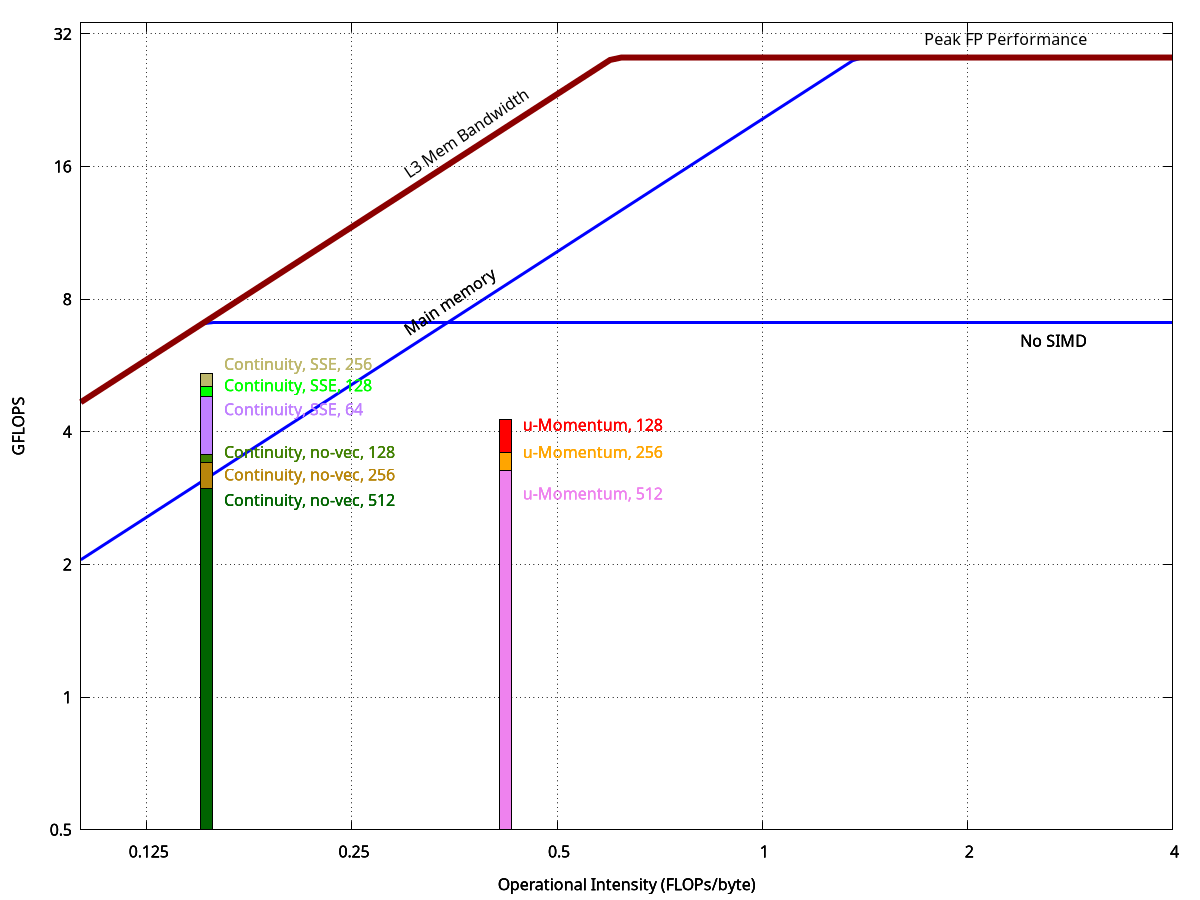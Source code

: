 # initial config
set term postscript eps enhanced color
set output 'roofline_haswell.eps'
#set term pngcairo
#set output 'roofline.png'

set nokey
set grid layerdefault   linetype 0 linewidth 1.000,  linetype 0 linewidth 1.000

set xlabel "Operational Intensity (FLOPs/byte)"
set ylabel "GFLOPS"

# sets log base 2 scale for both axes
set logscale x 2
set logscale y 2

# label offsets
L_MEM_X=0.3
L_MEM_ANG=34

# range of each axis
MAX_X=4
MIN_Y=0.5
MAX_Y=34
set xrange [0.1:MAX_X]
set yrange [MIN_Y:MAX_Y]

# Kernel constants
# First loop nest of shallow has AI = 0.3 FLOP/byte
# Counting bytes from cache lines (i.e. 64 bytes per reference instead
# of just 8 bytes for a d.p. word) it is:
SHALLOW_LOOP1_AI = 0.26
# u-momentum kernel of nemolite2d has AI = 0.42 FLOP/byte
NEMOLITE_MOM_AI = 0.42
# The continuity kernel of nemolite2d
NEMOLITE_CONT_AI = 0.153

# CPU CONSTANTS
# For single core of Xeon E5-1620 v2 (my desktop), as measured with 
# the Intel MKL version of linpack. This is therefore using
# 256-bit AVX instructions (SIMD)
PEAK_GFLOPS=28.32
NUM_CORES=1

#ceilings
C_ALL_CORES		= 1
C_MUL_ADD_BAL	= NUM_CORES
# For Ivy Bridge, AVX registers are 256-bit and therefore can
# hold 4*64-bit double-precision reals. We therefore assume
# that peak, non-SIMD performance is 1/4 that of the performance
# obtained by Linpack
C_SIMD			= 4.0
C_ILP_ONLY		= 2 * C_SIMD

# MEM CONSTANTS
# For single core of Xeon E5-1620 v2 (desktop) as measured with 
# the 'DAXPY' result of STREAM2. Units are GB/s.
PEAK_MEM_BW=20.5
PEAK_L3_BW=46.7
PEAK_L2_BW=65.8
PEAK_L1_BW=117.0


NUM_CHANNELS=2
# first ceiling, without multiple memory channels
C_NO_MULTI_CHANNEL	= NUM_CHANNELS

# FUNCTIONS
mem_roof(x,peak)= x * peak
cpu_roof	= PEAK_GFLOPS
min(x, y)	= (x < y) ? x : y
max(x, y)       = (x > y) ? x : y

PEAK_BW = max(PEAK_MEM_BW,PEAK_L3_BW)

cpu_ceiling(x, y)	= min(mem_roof(x,PEAK_BW), y)
mem_ceiling(x)		= min(x, PEAK_GFLOPS)
roofline(x, y)		= cpu_ceiling(x, y)


# LINE STYLES
LINE_ROOF=1
LINE_CEIL=2
LINE_LOOP1_512=3
LINE_LOOP1_1024=4
LINE_MOM_512=5
LINE_MOM_256=6
LINE_MOM_128=7
LINE_CONT_64=13
LINE_CONT_128=8
LINE_CONT_128_NO_VEC=9
LINE_CONT_256=10
LINE_CONT_256_NO_VEC=11
LINE_CONT_512_NO_VEC=12

# Width of the bars
BAR_WIDTH = 0.02

set style line LINE_ROOF	lt 1 lw 6 lc rgb "#8B0000"
set style line LINE_CEIL	lt 1 lw 3 lc rgb "blue"

MOM_512_COL         = "violet"
MOM_256_COL         = "orange"
MOM_128_COL         = "red"
CONT_64_COL         = "purple"
CONT_128_COL        = "green"
CONT_128_NO_VEC_COL = "dark-chartreuse"
CONT_256_COL        = "dark-khaki"
CONT_256_NO_VEC_COL = "dark-goldenrod"
CONT_512_NO_VEC_COL = "dark-green"

set style line LINE_MOM_512       lt 1 lc rgb MOM_512_COL
set style line LINE_MOM_256       lt 1 lc rgb MOM_256_COL
set style line LINE_MOM_128       lt 1 lc rgb MOM_128_COL
set style line LINE_CONT_64       lt 1 lc rgb CONT_64_COL
set style line LINE_CONT_128      lt 1 lc rgb CONT_128_COL
set style line LINE_CONT_128_NO_VEC lt 1 lc rgb CONT_128_NO_VEC_COL
set style line LINE_CONT_256      lt 1 lc rgb CONT_256_COL
set style line LINE_CONT_256_NO_VEC lt 1 lc rgb CONT_256_NO_VEC_COL
set style line LINE_CONT_512_NO_VEC lt 1 lc rgb CONT_512_NO_VEC_COL

# PLOTS
set multiplot

# Bars for measured individual kernel performance (GFLOPS)

# From Shallow - need to run these on desktop

# Loop1 of shallow with 512^2 achieves 7.0 GFLOPS
#set label 12 "shallow: loop 1, 512" at (SHALLOW_LOOP1_AI*0.6),8.0 front textcolor ls LINE_LOOP1_512
#set arrow from SHALLOW_LOOP1_AI,MIN_Y to SHALLOW_LOOP1_AI,7.0 nohead ls LINE_LOOP1_512 lw BAR_WIDTH*SHALLOW_LOOP1_AI

#set label 13 "shallow: loop 1, 1024" at (SHALLOW_LOOP1_AI*1.06), 4.3 front textcolor ls LINE_LOOP1_1024
# Loop1 of shallow with 1024^2 achieves 4.1 GFLOPS
#set arrow from SHALLOW_LOOP1_AI,MIN_Y to SHALLOW_LOOP1_AI,4.1 nohead ls LINE_LOOP1_1024 lw BAR_WIDTH*SHALLOW_LOOP1_AI

# u-Momentum kernel from Nemolite2D with Intel compiler (as that's the fastest)

# 128 domain - not as fast as you'd expect
set label 15 "u-Momentum, 128" at (NEMOLITE_MOM_AI*1.06),4.15 front textcolor ls LINE_MOM_128
# 4.27 is measured value (likwid) on Haswell desktop
set object 1 rect from (1.0-BAR_WIDTH)*NEMOLITE_MOM_AI,MIN_Y to (1.0+BAR_WIDTH)*NEMOLITE_MOM_AI,4.27 back fc rgb MOM_128_COL fs solid

# 256 domain should fit within L3 cache
set label 14 "u-Momentum, 256" at (NEMOLITE_MOM_AI*1.06),3.6 front textcolor ls LINE_MOM_256
#set arrow from NEMOLITE_MOM_AI,MIN_Y to NEMOLITE_MOM_AI,3.6 nohead ls LINE_MOM_256 lw BAR_WIDTH*NEMOLITE_MOM_AI
set object 2 rect from (1.0-BAR_WIDTH)*NEMOLITE_MOM_AI,MIN_Y to (1.0+BAR_WIDTH)*NEMOLITE_MOM_AI,3.6 back fc rgb MOM_256_COL fs solid

# 512 domain ~spills from L3 cache to main memory
set label 11 "u-Momentum, 512" at (NEMOLITE_MOM_AI*1.06),2.9 front textcolor ls LINE_MOM_512
set object 3 rect from (1.0-BAR_WIDTH)*NEMOLITE_MOM_AI,MIN_Y to (1.0+BAR_WIDTH)*NEMOLITE_MOM_AI,3.26 back fc rgb MOM_512_COL fs solid

# Nemolite2d, Continuity kernel

# 256 domain, SSE
set label 19 "Continuity, SSE, 256" at (NEMOLITE_CONT_AI*1.06),5.7 front textcolor ls LINE_CONT_256
set object 4 rect from (1.0-BAR_WIDTH)*NEMOLITE_CONT_AI,MIN_Y to (1.0+BAR_WIDTH)*NEMOLITE_CONT_AI,5.425 back fc rgb CONT_256_COL fs solid

# 128 domain, SSE
set label 17 "Continuity, SSE, 128" at (NEMOLITE_CONT_AI*1.06),5.1 front textcolor ls LINE_CONT_128
set object 5 rect from (1.0-BAR_WIDTH)*NEMOLITE_CONT_AI,MIN_Y to (1.0+BAR_WIDTH)*NEMOLITE_CONT_AI,5.082 back fc rgb CONT_128_COL fs solid

# 64 domain, SSE
set label 21 "Continuity, SSE, 64" at (NEMOLITE_CONT_AI*1.06),4.5 front textcolor ls LINE_CONT_64
set object 6 rect from (1.0-BAR_WIDTH)*NEMOLITE_CONT_AI,MIN_Y to (1.0+BAR_WIDTH)*NEMOLITE_CONT_AI,4.819 back fc rgb CONT_64_COL fs solid

# 128 domain, no-vec
set label 16 "Continuity, no-vec, 128" at (NEMOLITE_CONT_AI*1.06),3.6 front textcolor ls LINE_CONT_128_NO_VEC
set object 7 rect from (1.0-BAR_WIDTH)*NEMOLITE_CONT_AI,MIN_Y to (1.0+BAR_WIDTH)*NEMOLITE_CONT_AI,3.558 back fc rgb CONT_128_NO_VEC_COL fs solid

# 256 domain, no-vec
set label 18 "Continuity, no-vec, 256" at (NEMOLITE_CONT_AI*1.06),3.2 front textcolor ls LINE_CONT_256_NO_VEC
set object 8 rect from (1.0-BAR_WIDTH)*NEMOLITE_CONT_AI,MIN_Y to (1.0+BAR_WIDTH)*NEMOLITE_CONT_AI,3.410 back fc rgb CONT_256_NO_VEC_COL fs solid

# 512 domain, no-vec
set label 20 "Continuity, no-vec, 512" at (NEMOLITE_CONT_AI*1.06),2.8 front textcolor ls LINE_CONT_512_NO_VEC
set object 9 rect from (1.0-BAR_WIDTH)*NEMOLITE_CONT_AI,MIN_Y to (1.0+BAR_WIDTH)*NEMOLITE_CONT_AI,2.981 back fc rgb CONT_512_NO_VEC_COL fs solid

# CPU CEILINGS
# All cores (same as roofline)
#set label 3 "All cores used" at (MAX_X-1),(cpu_roof/1.1) right
#plot cpu_ceiling(x, cpu_roof / C_ALL_CORES) ls LINE_CEIL

# SIMD
set label 5 "No SIMD" at (MAX_X-1),((cpu_roof / C_SIMD)/1.1) right
plot cpu_ceiling(x, cpu_roof / C_SIMD) ls LINE_CEIL

# No parallelism
#set label 6 "ILP Only" at (MAX_X-1),((cpu_roof / C_ILP_ONLY)/1.1) right
#plot cpu_ceiling(x, cpu_roof / C_ILP_ONLY) ls LINE_CEIL

# MEM CEILINGS

set label 8 "Main memory" at (L_MEM_X),(mem_roof(L_MEM_X,PEAK_MEM_BW)*1.1) rotate by L_MEM_ANG
plot mem_ceiling(mem_roof(x,PEAK_MEM_BW)) ls LINE_CEIL

# ROOFLINE
set label 1 "Peak FP Performance" at (MAX_X-1),(PEAK_GFLOPS*1.1) right
set label 2 "L3 Mem Bandwidth" at L_MEM_X,mem_roof(L_MEM_X,PEAK_BW)*1.1 rotate by L_MEM_ANG
plot roofline(x, cpu_roof) ls LINE_ROOF

unset multiplot
